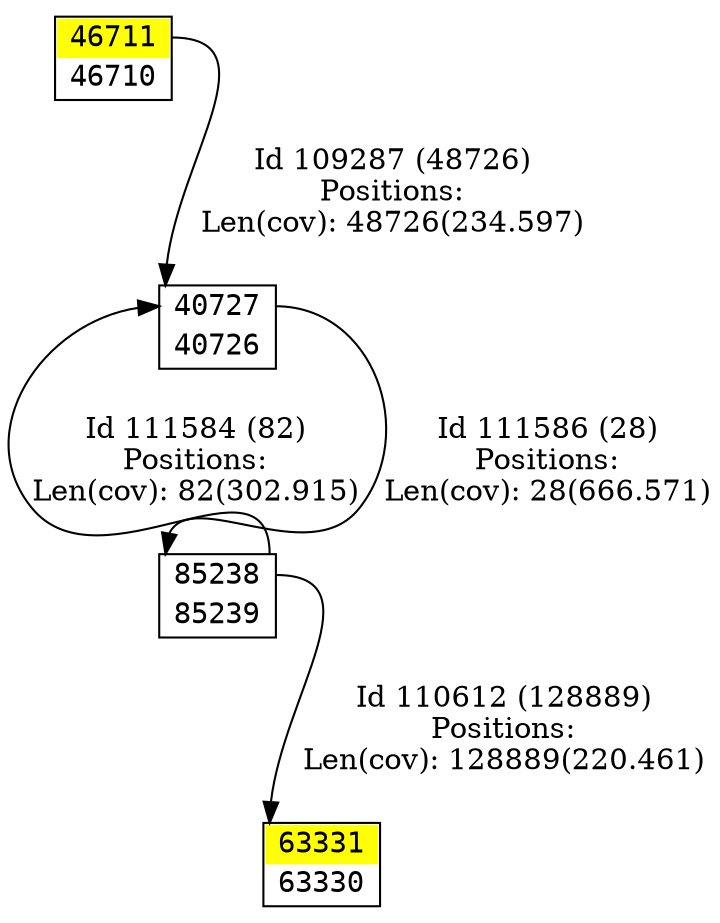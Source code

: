 digraph graph_picture {
node[fontname=<Courier> ,penwidth=<1.8> ,shape=<plaintext> ]
vertex_40726_40727[label=<<TABLE BORDER="1" CELLSPACING="0" >
<TR><TD BORDER="0" PORT = "port_40727_in" color="white" bgcolor="white" ></TD><TD BORDER="0" color="white" bgcolor="white" >40727</TD><TD BORDER="0" PORT = "port_40727_out" color="white" bgcolor="white" ></TD></TR>
<TR><TD BORDER="0" PORT = "port_40726_out" color="white" bgcolor="white" ></TD><TD BORDER="0" color="white" bgcolor="white" >40726</TD><TD BORDER="0" PORT = "port_40726_in" color="white" bgcolor="white" ></TD></TR>
</TABLE>> ,color=<black> ,URL=</vertex/40727.svg> ]
vertex_46710_46711[label=<<TABLE BORDER="1" CELLSPACING="0" >
<TR><TD BORDER="0" PORT = "port_46711_in" color="yellow" bgcolor="yellow" ></TD><TD BORDER="0" color="yellow" bgcolor="yellow" >46711</TD><TD BORDER="0" PORT = "port_46711_out" color="yellow" bgcolor="yellow" ></TD></TR>
<TR><TD BORDER="0" PORT = "port_46710_out" color="white" bgcolor="white" ></TD><TD BORDER="0" color="white" bgcolor="white" >46710</TD><TD BORDER="0" PORT = "port_46710_in" color="white" bgcolor="white" ></TD></TR>
</TABLE>> ,color=<black> ,URL=</vertex/46711.svg> ]
vertex_63330_63331[label=<<TABLE BORDER="1" CELLSPACING="0" >
<TR><TD BORDER="0" PORT = "port_63331_in" color="yellow" bgcolor="yellow" ></TD><TD BORDER="0" color="yellow" bgcolor="yellow" >63331</TD><TD BORDER="0" PORT = "port_63331_out" color="yellow" bgcolor="yellow" ></TD></TR>
<TR><TD BORDER="0" PORT = "port_63330_out" color="white" bgcolor="white" ></TD><TD BORDER="0" color="white" bgcolor="white" >63330</TD><TD BORDER="0" PORT = "port_63330_in" color="white" bgcolor="white" ></TD></TR>
</TABLE>> ,color=<black> ,URL=</vertex/63331.svg> ]
vertex_85238_85239[label=<<TABLE BORDER="1" CELLSPACING="0" >
<TR><TD BORDER="0" PORT = "port_85238_in" color="white" bgcolor="white" ></TD><TD BORDER="0" color="white" bgcolor="white" >85238</TD><TD BORDER="0" PORT = "port_85238_out" color="white" bgcolor="white" ></TD></TR>
<TR><TD BORDER="0" PORT = "port_85239_out" color="white" bgcolor="white" ></TD><TD BORDER="0" color="white" bgcolor="white" >85239</TD><TD BORDER="0" PORT = "port_85239_in" color="white" bgcolor="white" ></TD></TR>
</TABLE>> ,color=<black> ,URL=</vertex/85238.svg> ]
vertex_46710_46711:port_46711_out->vertex_40726_40727:port_40727_in[label="Id 109287 (48726)\nPositions:\nLen(cov): 48726(234.597)" ,color=<black> ]
vertex_85238_85239:port_85238_out->vertex_63330_63331:port_63331_in[label="Id 110612 (128889)\nPositions:\nLen(cov): 128889(220.461)" ,color=<black> ]
vertex_85238_85239:port_85238_out->vertex_40726_40727:port_40727_in[label="Id 111584 (82)\nPositions:\nLen(cov): 82(302.915)" ,color=<black> ]
vertex_40726_40727:port_40727_out->vertex_85238_85239:port_85238_in[label="Id 111586 (28)\nPositions:\nLen(cov): 28(666.571)" ,color=<black> ]
}
